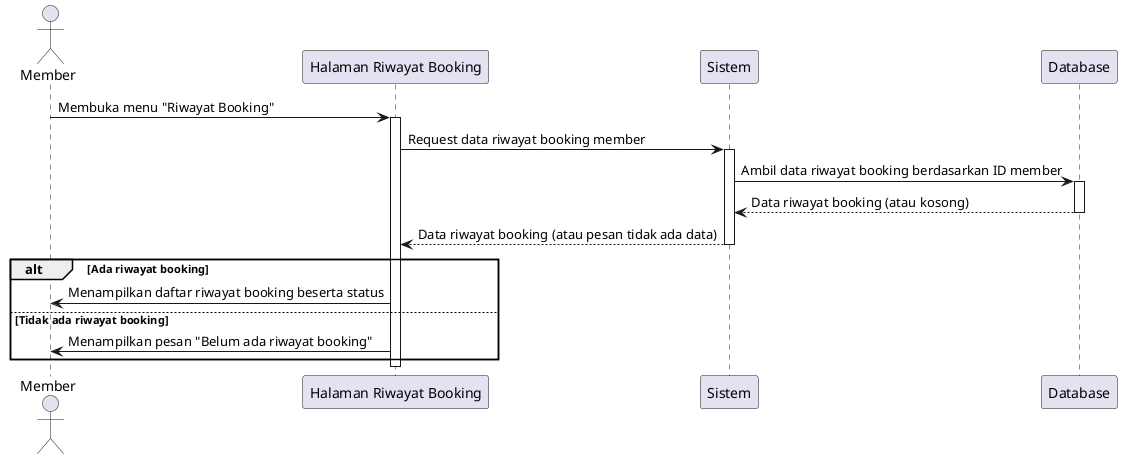@startuml
actor Member
participant "Halaman Riwayat Booking" as HistoryPage
participant "Sistem" as System
participant "Database" as DB

Member -> HistoryPage : Membuka menu "Riwayat Booking"
activate HistoryPage
HistoryPage -> System : Request data riwayat booking member
activate System
System -> DB : Ambil data riwayat booking berdasarkan ID member
activate DB
DB --> System : Data riwayat booking (atau kosong)
deactivate DB
System --> HistoryPage : Data riwayat booking (atau pesan tidak ada data)
deactivate System

alt Ada riwayat booking
    HistoryPage -> Member : Menampilkan daftar riwayat booking beserta status
else Tidak ada riwayat booking
    HistoryPage -> Member : Menampilkan pesan "Belum ada riwayat booking"
end

deactivate HistoryPage

@enduml
